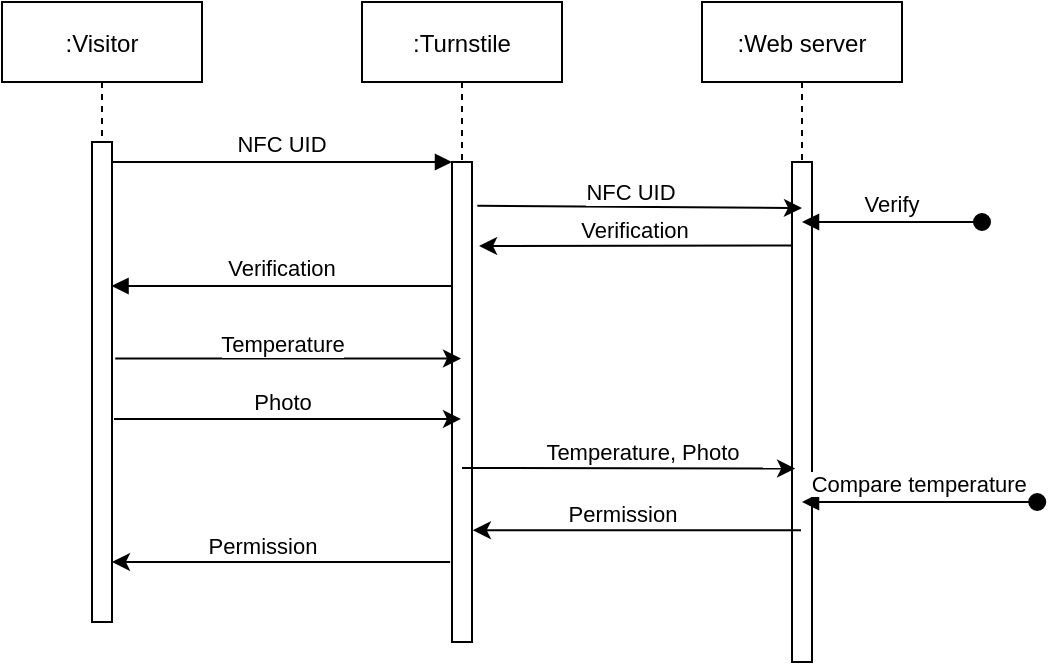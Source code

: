 <mxfile version="13.9.9" type="device"><diagram id="kgpKYQtTHZ0yAKxKKP6v" name="Page-1"><mxGraphModel dx="1024" dy="592" grid="1" gridSize="10" guides="1" tooltips="1" connect="1" arrows="1" fold="1" page="1" pageScale="1" pageWidth="850" pageHeight="1100" math="0" shadow="0"><root><mxCell id="0"/><mxCell id="1" parent="0"/><mxCell id="3nuBFxr9cyL0pnOWT2aG-1" value=":Visitor" style="shape=umlLifeline;perimeter=lifelinePerimeter;container=1;collapsible=0;recursiveResize=0;rounded=0;shadow=0;strokeWidth=1;" parent="1" vertex="1"><mxGeometry x="120" y="80" width="100" height="310" as="geometry"/></mxCell><mxCell id="3nuBFxr9cyL0pnOWT2aG-2" value="" style="points=[];perimeter=orthogonalPerimeter;rounded=0;shadow=0;strokeWidth=1;" parent="3nuBFxr9cyL0pnOWT2aG-1" vertex="1"><mxGeometry x="45" y="70" width="10" height="240" as="geometry"/></mxCell><mxCell id="3nuBFxr9cyL0pnOWT2aG-5" value=":Turnstile" style="shape=umlLifeline;perimeter=lifelinePerimeter;container=1;collapsible=0;recursiveResize=0;rounded=0;shadow=0;strokeWidth=1;" parent="1" vertex="1"><mxGeometry x="300" y="80" width="100" height="320" as="geometry"/></mxCell><mxCell id="3nuBFxr9cyL0pnOWT2aG-6" value="" style="points=[];perimeter=orthogonalPerimeter;rounded=0;shadow=0;strokeWidth=1;" parent="3nuBFxr9cyL0pnOWT2aG-5" vertex="1"><mxGeometry x="45" y="80" width="10" height="240" as="geometry"/></mxCell><mxCell id="3nuBFxr9cyL0pnOWT2aG-8" value="NFC UID" style="verticalAlign=bottom;endArrow=block;entryX=0;entryY=0;shadow=0;strokeWidth=1;" parent="1" source="3nuBFxr9cyL0pnOWT2aG-2" target="3nuBFxr9cyL0pnOWT2aG-6" edge="1"><mxGeometry relative="1" as="geometry"><mxPoint x="275" y="160" as="sourcePoint"/></mxGeometry></mxCell><mxCell id="3nuBFxr9cyL0pnOWT2aG-9" value="Verification" style="verticalAlign=bottom;endArrow=block;entryX=0.977;entryY=0.3;shadow=0;strokeWidth=1;entryDx=0;entryDy=0;entryPerimeter=0;" parent="1" source="3nuBFxr9cyL0pnOWT2aG-6" target="3nuBFxr9cyL0pnOWT2aG-2" edge="1"><mxGeometry relative="1" as="geometry"><mxPoint x="240" y="200" as="sourcePoint"/><mxPoint x="180" y="200" as="targetPoint"/></mxGeometry></mxCell><mxCell id="JZphMOcd1uUqqnKvtuRq-1" value=":Web server" style="shape=umlLifeline;perimeter=lifelinePerimeter;container=1;collapsible=0;recursiveResize=0;rounded=0;shadow=0;strokeWidth=1;" vertex="1" parent="1"><mxGeometry x="470" y="80" width="100" height="330" as="geometry"/></mxCell><mxCell id="JZphMOcd1uUqqnKvtuRq-2" value="" style="points=[];perimeter=orthogonalPerimeter;rounded=0;shadow=0;strokeWidth=1;" vertex="1" parent="JZphMOcd1uUqqnKvtuRq-1"><mxGeometry x="45" y="80" width="10" height="250" as="geometry"/></mxCell><mxCell id="JZphMOcd1uUqqnKvtuRq-3" value="" style="endArrow=classic;html=1;exitX=1.267;exitY=0.091;exitDx=0;exitDy=0;exitPerimeter=0;" edge="1" parent="1" source="3nuBFxr9cyL0pnOWT2aG-6"><mxGeometry width="50" height="50" relative="1" as="geometry"><mxPoint x="390" y="210" as="sourcePoint"/><mxPoint x="520" y="183" as="targetPoint"/></mxGeometry></mxCell><mxCell id="JZphMOcd1uUqqnKvtuRq-6" value="NFC UID" style="edgeLabel;html=1;align=center;verticalAlign=middle;resizable=0;points=[];" vertex="1" connectable="0" parent="JZphMOcd1uUqqnKvtuRq-3"><mxGeometry x="-0.148" y="4" relative="1" as="geometry"><mxPoint x="7.16" y="-4" as="offset"/></mxGeometry></mxCell><mxCell id="3nuBFxr9cyL0pnOWT2aG-3" value="Verify" style="verticalAlign=bottom;startArrow=oval;endArrow=block;startSize=8;shadow=0;strokeWidth=1;" parent="1" target="JZphMOcd1uUqqnKvtuRq-1" edge="1"><mxGeometry relative="1" as="geometry"><mxPoint x="610" y="190" as="sourcePoint"/><mxPoint x="530" y="190" as="targetPoint"/></mxGeometry></mxCell><mxCell id="JZphMOcd1uUqqnKvtuRq-7" value="" style="endArrow=classic;html=1;entryX=1.354;entryY=0.175;entryDx=0;entryDy=0;entryPerimeter=0;exitX=0.013;exitY=0.167;exitDx=0;exitDy=0;exitPerimeter=0;" edge="1" parent="1" source="JZphMOcd1uUqqnKvtuRq-2" target="3nuBFxr9cyL0pnOWT2aG-6"><mxGeometry width="50" height="50" relative="1" as="geometry"><mxPoint x="510" y="202" as="sourcePoint"/><mxPoint x="440" y="200" as="targetPoint"/></mxGeometry></mxCell><mxCell id="JZphMOcd1uUqqnKvtuRq-8" value="Verification" style="edgeLabel;html=1;align=center;verticalAlign=middle;resizable=0;points=[];" vertex="1" connectable="0" parent="JZphMOcd1uUqqnKvtuRq-7"><mxGeometry x="0.934" relative="1" as="geometry"><mxPoint x="72" y="-8" as="offset"/></mxGeometry></mxCell><mxCell id="JZphMOcd1uUqqnKvtuRq-9" value="" style="endArrow=classic;html=1;exitX=1.16;exitY=0.572;exitDx=0;exitDy=0;exitPerimeter=0;" edge="1" parent="1"><mxGeometry width="50" height="50" relative="1" as="geometry"><mxPoint x="176.6" y="258.28" as="sourcePoint"/><mxPoint x="349.5" y="258.28" as="targetPoint"/></mxGeometry></mxCell><mxCell id="JZphMOcd1uUqqnKvtuRq-10" value="Temperature" style="edgeLabel;html=1;align=center;verticalAlign=middle;resizable=0;points=[];" vertex="1" connectable="0" parent="JZphMOcd1uUqqnKvtuRq-9"><mxGeometry x="0.934" y="3" relative="1" as="geometry"><mxPoint x="-83.74" y="-4.28" as="offset"/></mxGeometry></mxCell><mxCell id="JZphMOcd1uUqqnKvtuRq-11" value="" style="endArrow=classic;html=1;exitX=1.1;exitY=0.577;exitDx=0;exitDy=0;exitPerimeter=0;" edge="1" parent="1" source="3nuBFxr9cyL0pnOWT2aG-2" target="3nuBFxr9cyL0pnOWT2aG-5"><mxGeometry width="50" height="50" relative="1" as="geometry"><mxPoint x="280" y="270" as="sourcePoint"/><mxPoint x="330" y="220" as="targetPoint"/></mxGeometry></mxCell><mxCell id="JZphMOcd1uUqqnKvtuRq-12" value="Photo" style="edgeLabel;html=1;align=center;verticalAlign=middle;resizable=0;points=[];" vertex="1" connectable="0" parent="JZphMOcd1uUqqnKvtuRq-11"><mxGeometry x="0.926" relative="1" as="geometry"><mxPoint x="-83.14" y="-8.48" as="offset"/></mxGeometry></mxCell><mxCell id="JZphMOcd1uUqqnKvtuRq-13" value="" style="endArrow=classic;html=1;entryX=0.157;entryY=0.613;entryDx=0;entryDy=0;entryPerimeter=0;" edge="1" parent="1" target="JZphMOcd1uUqqnKvtuRq-2"><mxGeometry width="50" height="50" relative="1" as="geometry"><mxPoint x="350" y="313" as="sourcePoint"/><mxPoint x="430" y="280" as="targetPoint"/></mxGeometry></mxCell><mxCell id="JZphMOcd1uUqqnKvtuRq-14" value="Temperature, Photo" style="edgeLabel;html=1;align=center;verticalAlign=middle;resizable=0;points=[];" vertex="1" connectable="0" parent="JZphMOcd1uUqqnKvtuRq-13"><mxGeometry x="0.941" y="2" relative="1" as="geometry"><mxPoint x="-72" y="-6" as="offset"/></mxGeometry></mxCell><mxCell id="JZphMOcd1uUqqnKvtuRq-15" value="Compare temperature" style="verticalAlign=bottom;startArrow=oval;endArrow=block;startSize=8;shadow=0;strokeWidth=1;" edge="1" parent="1"><mxGeometry relative="1" as="geometry"><mxPoint x="637.619" y="330" as="sourcePoint"/><mxPoint x="520.004" y="330" as="targetPoint"/></mxGeometry></mxCell><mxCell id="JZphMOcd1uUqqnKvtuRq-18" value="" style="endArrow=classic;html=1;entryX=1.043;entryY=0.767;entryDx=0;entryDy=0;entryPerimeter=0;" edge="1" parent="1" source="JZphMOcd1uUqqnKvtuRq-1" target="3nuBFxr9cyL0pnOWT2aG-6"><mxGeometry width="50" height="50" relative="1" as="geometry"><mxPoint x="380" y="380" as="sourcePoint"/><mxPoint x="430" y="330" as="targetPoint"/></mxGeometry></mxCell><mxCell id="JZphMOcd1uUqqnKvtuRq-19" value="Permission" style="edgeLabel;html=1;align=center;verticalAlign=middle;resizable=0;points=[];" vertex="1" connectable="0" parent="JZphMOcd1uUqqnKvtuRq-18"><mxGeometry x="0.914" y="2" relative="1" as="geometry"><mxPoint x="67.64" y="-10.08" as="offset"/></mxGeometry></mxCell><mxCell id="JZphMOcd1uUqqnKvtuRq-20" value="" style="endArrow=classic;html=1;" edge="1" parent="1" target="3nuBFxr9cyL0pnOWT2aG-2"><mxGeometry width="50" height="50" relative="1" as="geometry"><mxPoint x="344.07" y="360.0" as="sourcePoint"/><mxPoint x="180.0" y="360.0" as="targetPoint"/></mxGeometry></mxCell><mxCell id="JZphMOcd1uUqqnKvtuRq-21" value="Permission" style="edgeLabel;html=1;align=center;verticalAlign=middle;resizable=0;points=[];" vertex="1" connectable="0" parent="JZphMOcd1uUqqnKvtuRq-20"><mxGeometry x="0.914" y="2" relative="1" as="geometry"><mxPoint x="67.64" y="-10.08" as="offset"/></mxGeometry></mxCell></root></mxGraphModel></diagram></mxfile>